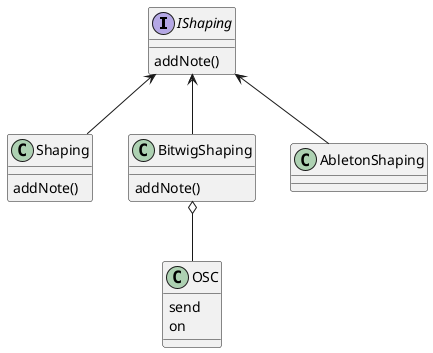 @startuml

interface IShaping {
    addNote()
}

class Shaping {
    addNote()
}

class BitwigShaping {
    addNote()
}

class OSC {
    send
    on
}

IShaping <-- AbletonShaping
IShaping <-- BitwigShaping
IShaping <-- Shaping
BitwigShaping o-- OSC

@enduml